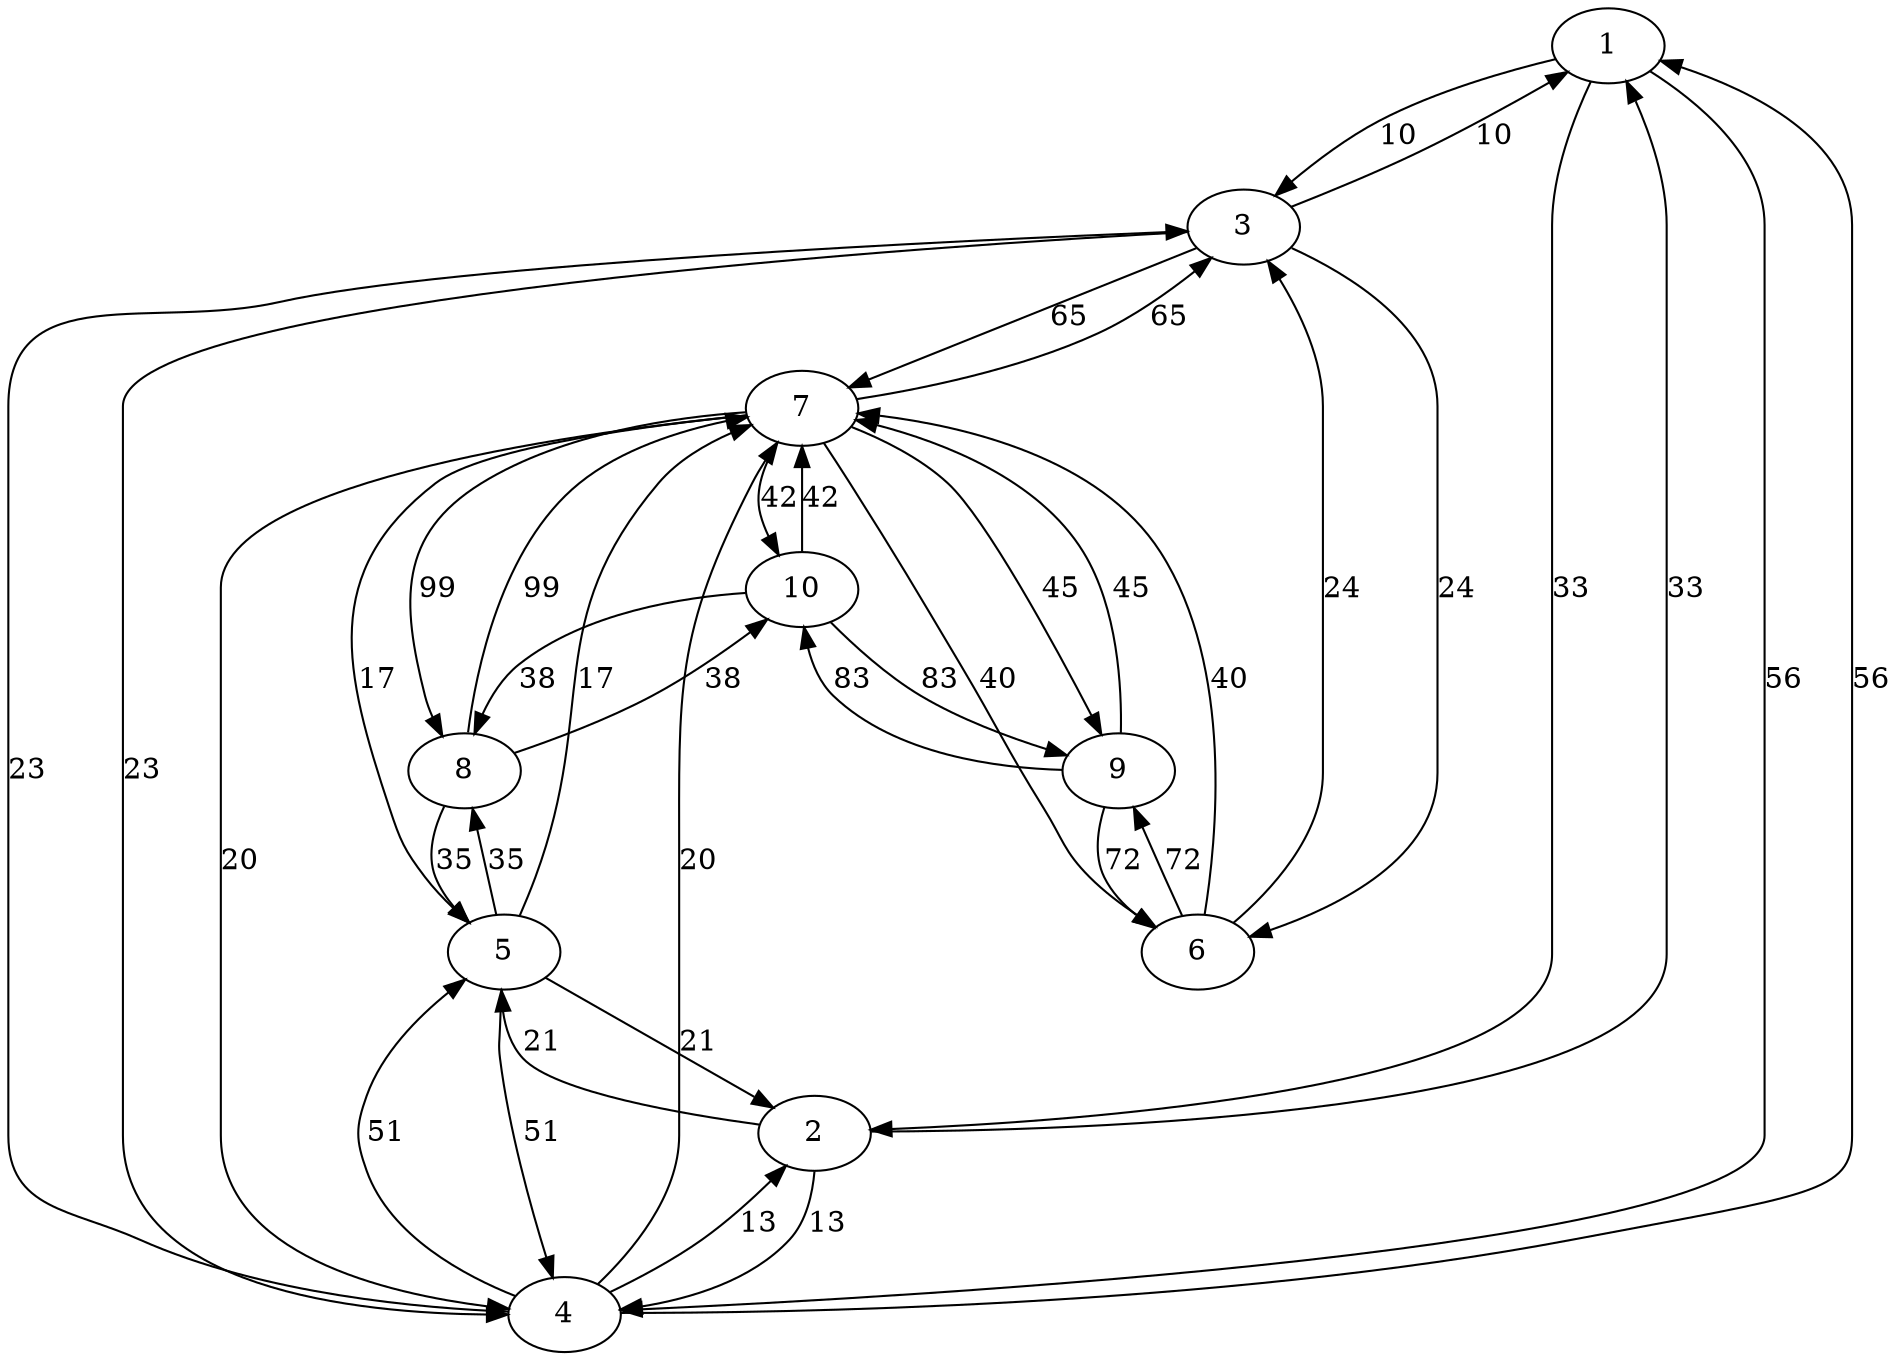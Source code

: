 digraph {
     1  ->    3 [label="10"];
     1  ->    2 [label="33"];
     1  ->    4 [label="56"];
     2  ->    4 [label="13"];
     2  ->    5 [label="21"];
     2  ->    1 [label="33"];
     3  ->    1 [label="10"];
     3  ->    4 [label="23"];
     3  ->    6 [label="24"];
     3  ->    7 [label="65"];
     4  ->    2 [label="13"];
     4  ->    7 [label="20"];
     4  ->    3 [label="23"];
     4  ->    5 [label="51"];
     4  ->    1 [label="56"];
     5  ->    7 [label="17"];
     5  ->    2 [label="21"];
     5  ->    8 [label="35"];
     5  ->    4 [label="51"];
     6  ->    3 [label="24"];
     6  ->    7 [label="40"];
     6  ->    9 [label="72"];
     7  ->    5 [label="17"];
     7  ->    4 [label="20"];
     7  ->    6 [label="40"];
     7  ->   10 [label="42"];
     7  ->    9 [label="45"];
     7  ->    3 [label="65"];
     7  ->    8 [label="99"];
     8  ->    5 [label="35"];
     8  ->   10 [label="38"];
     8  ->    7 [label="99"];
     9  ->    7 [label="45"];
     9  ->    6 [label="72"];
     9  ->   10 [label="83"];
    10  ->    8 [label="38"];
    10  ->    7 [label="42"];
    10  ->    9 [label="83"];
}

